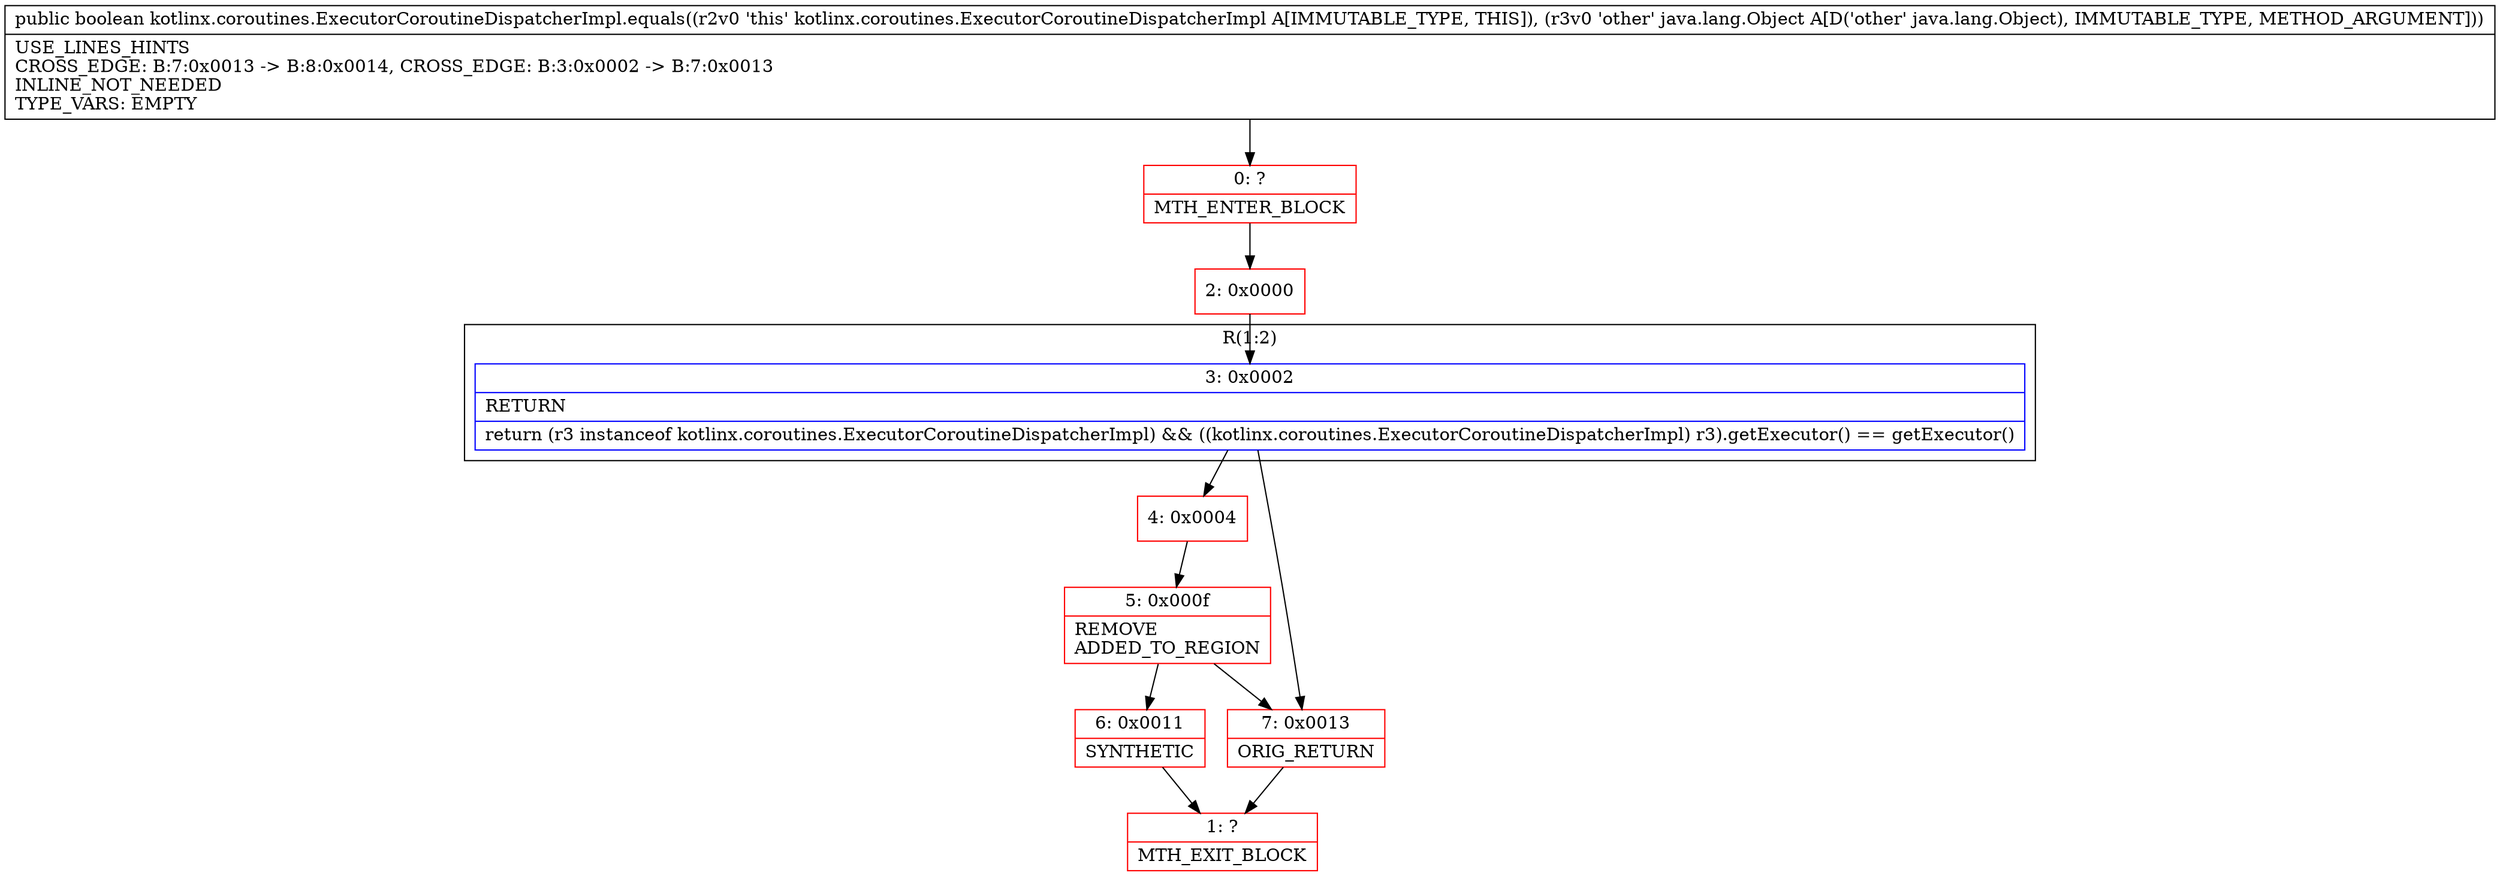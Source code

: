 digraph "CFG forkotlinx.coroutines.ExecutorCoroutineDispatcherImpl.equals(Ljava\/lang\/Object;)Z" {
subgraph cluster_Region_2090108934 {
label = "R(1:2)";
node [shape=record,color=blue];
Node_3 [shape=record,label="{3\:\ 0x0002|RETURN\l|return (r3 instanceof kotlinx.coroutines.ExecutorCoroutineDispatcherImpl) && ((kotlinx.coroutines.ExecutorCoroutineDispatcherImpl) r3).getExecutor() == getExecutor()\l}"];
}
Node_0 [shape=record,color=red,label="{0\:\ ?|MTH_ENTER_BLOCK\l}"];
Node_2 [shape=record,color=red,label="{2\:\ 0x0000}"];
Node_4 [shape=record,color=red,label="{4\:\ 0x0004}"];
Node_5 [shape=record,color=red,label="{5\:\ 0x000f|REMOVE\lADDED_TO_REGION\l}"];
Node_6 [shape=record,color=red,label="{6\:\ 0x0011|SYNTHETIC\l}"];
Node_1 [shape=record,color=red,label="{1\:\ ?|MTH_EXIT_BLOCK\l}"];
Node_7 [shape=record,color=red,label="{7\:\ 0x0013|ORIG_RETURN\l}"];
MethodNode[shape=record,label="{public boolean kotlinx.coroutines.ExecutorCoroutineDispatcherImpl.equals((r2v0 'this' kotlinx.coroutines.ExecutorCoroutineDispatcherImpl A[IMMUTABLE_TYPE, THIS]), (r3v0 'other' java.lang.Object A[D('other' java.lang.Object), IMMUTABLE_TYPE, METHOD_ARGUMENT]))  | USE_LINES_HINTS\lCROSS_EDGE: B:7:0x0013 \-\> B:8:0x0014, CROSS_EDGE: B:3:0x0002 \-\> B:7:0x0013\lINLINE_NOT_NEEDED\lTYPE_VARS: EMPTY\l}"];
MethodNode -> Node_0;Node_3 -> Node_4;
Node_3 -> Node_7;
Node_0 -> Node_2;
Node_2 -> Node_3;
Node_4 -> Node_5;
Node_5 -> Node_6;
Node_5 -> Node_7;
Node_6 -> Node_1;
Node_7 -> Node_1;
}


